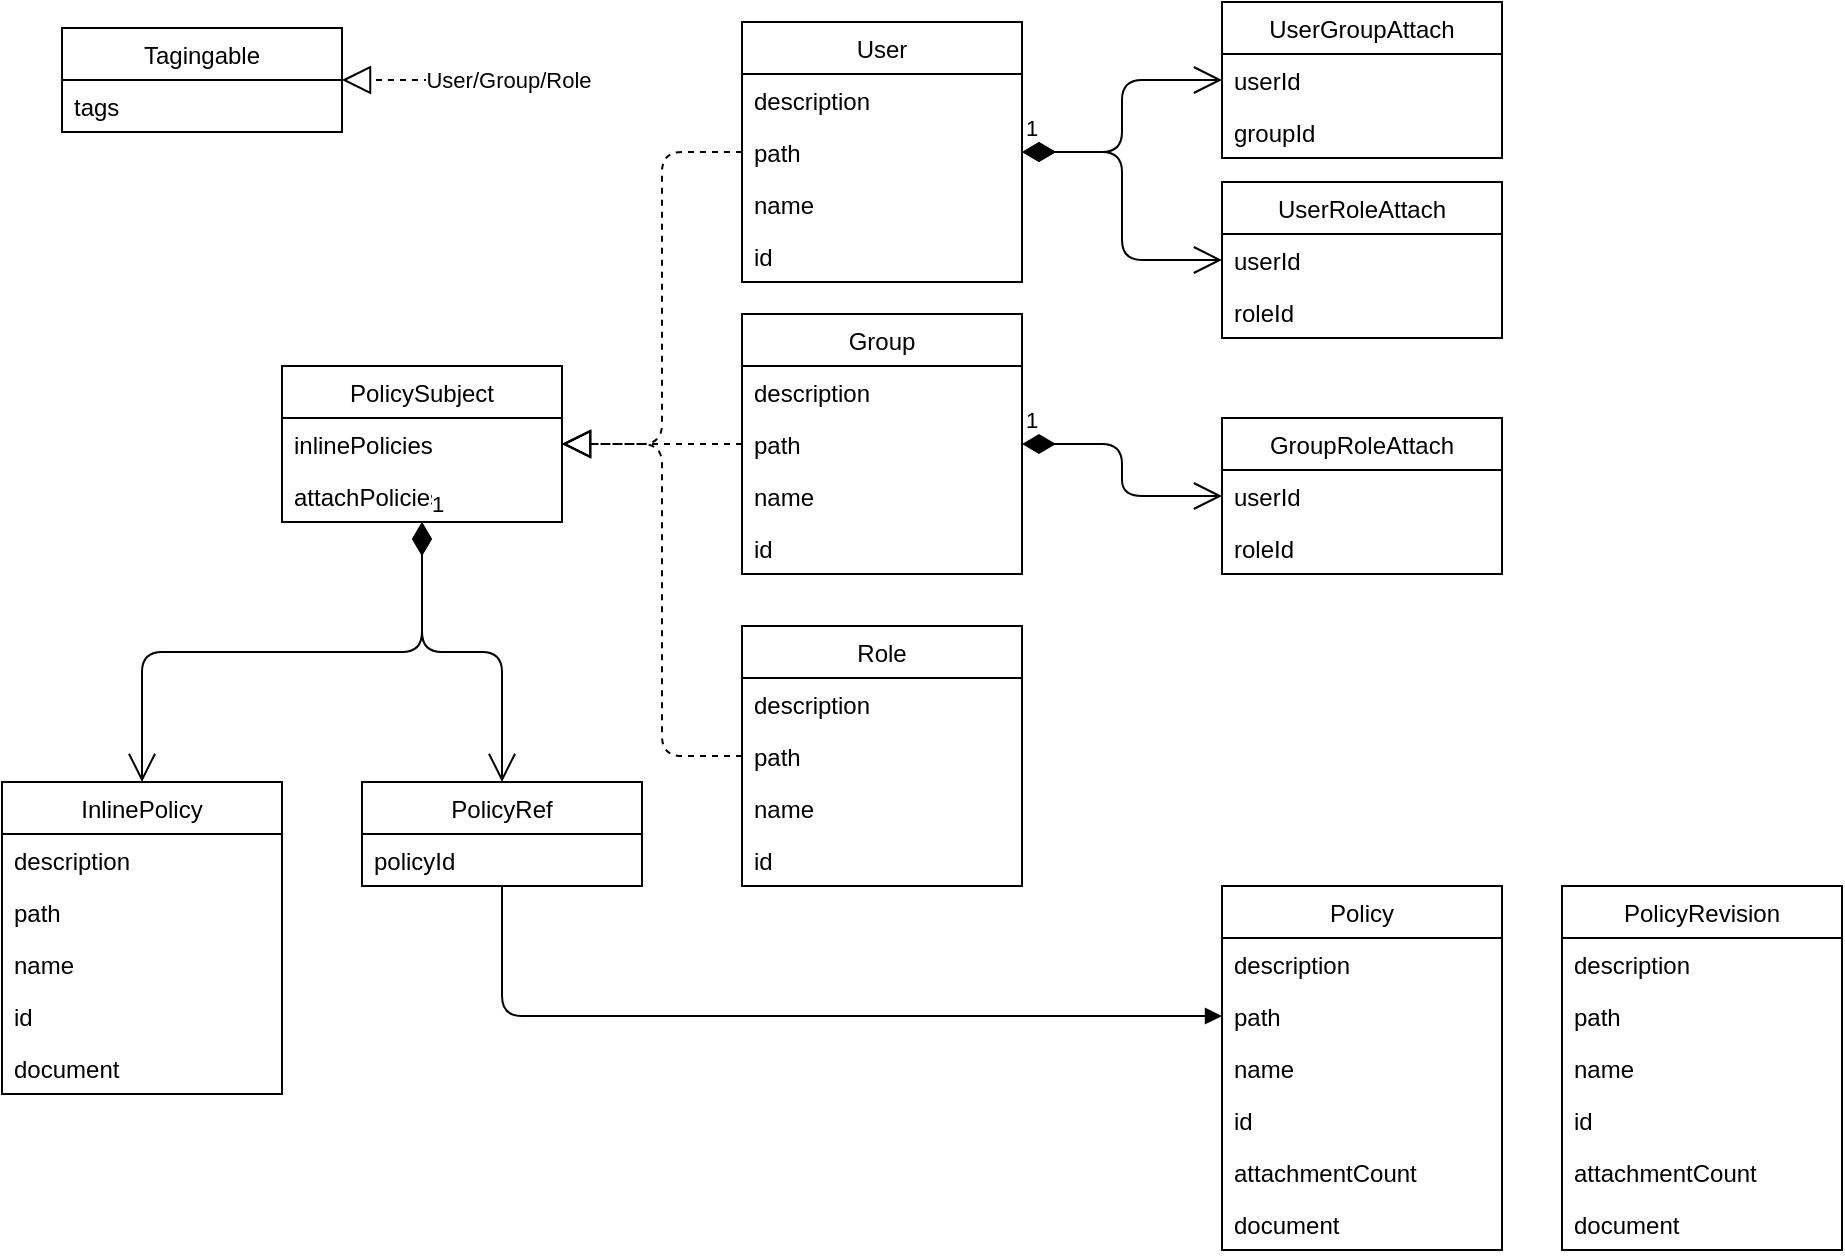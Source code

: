<mxfile version="13.5.8" type="github">
  <diagram name="Page-1" id="6133507b-19e7-1e82-6fc7-422aa6c4b21f">
    <mxGraphModel dx="2495" dy="1722" grid="1" gridSize="10" guides="1" tooltips="1" connect="1" arrows="1" fold="1" page="1" pageScale="1" pageWidth="1100" pageHeight="850" background="#ffffff" math="0" shadow="0">
      <root>
        <mxCell id="0" />
        <mxCell id="1" parent="0" />
        <mxCell id="6Y2hf54TwgyZqMxjyo4p-38" value="" style="endArrow=block;dashed=1;endFill=0;endSize=12;html=1;entryX=1;entryY=0.5;entryDx=0;entryDy=0;exitX=0;exitY=0.5;exitDx=0;exitDy=0;edgeStyle=orthogonalEdgeStyle;" edge="1" parent="1" source="6Y2hf54TwgyZqMxjyo4p-25" target="6Y2hf54TwgyZqMxjyo4p-32">
          <mxGeometry width="160" relative="1" as="geometry">
            <mxPoint x="360" y="230" as="sourcePoint" />
            <mxPoint x="520" y="230" as="targetPoint" />
            <Array as="points">
              <mxPoint x="300" y="247" />
              <mxPoint x="300" y="91" />
            </Array>
          </mxGeometry>
        </mxCell>
        <mxCell id="6Y2hf54TwgyZqMxjyo4p-39" value="" style="endArrow=block;dashed=1;endFill=0;endSize=12;html=1;entryX=1;entryY=0.5;entryDx=0;entryDy=0;edgeStyle=orthogonalEdgeStyle;" edge="1" parent="1" source="6Y2hf54TwgyZqMxjyo4p-12" target="6Y2hf54TwgyZqMxjyo4p-32">
          <mxGeometry width="160" relative="1" as="geometry">
            <mxPoint x="420" y="230" as="sourcePoint" />
            <mxPoint x="300" y="120" as="targetPoint" />
          </mxGeometry>
        </mxCell>
        <mxCell id="6Y2hf54TwgyZqMxjyo4p-12" value="Group" style="swimlane;fontStyle=0;childLayout=stackLayout;horizontal=1;startSize=26;fillColor=none;horizontalStack=0;resizeParent=1;resizeParentMax=0;resizeLast=0;collapsible=1;marginBottom=0;" vertex="1" parent="1">
          <mxGeometry x="340" y="26" width="140" height="130" as="geometry">
            <mxRectangle x="380" y="310" width="60" height="26" as="alternateBounds" />
          </mxGeometry>
        </mxCell>
        <mxCell id="6Y2hf54TwgyZqMxjyo4p-13" value="description" style="text;strokeColor=none;fillColor=none;align=left;verticalAlign=top;spacingLeft=4;spacingRight=4;overflow=hidden;rotatable=0;points=[[0,0.5],[1,0.5]];portConstraint=eastwest;" vertex="1" parent="6Y2hf54TwgyZqMxjyo4p-12">
          <mxGeometry y="26" width="140" height="26" as="geometry" />
        </mxCell>
        <mxCell id="6Y2hf54TwgyZqMxjyo4p-14" value="path" style="text;strokeColor=none;fillColor=none;align=left;verticalAlign=top;spacingLeft=4;spacingRight=4;overflow=hidden;rotatable=0;points=[[0,0.5],[1,0.5]];portConstraint=eastwest;" vertex="1" parent="6Y2hf54TwgyZqMxjyo4p-12">
          <mxGeometry y="52" width="140" height="26" as="geometry" />
        </mxCell>
        <mxCell id="6Y2hf54TwgyZqMxjyo4p-15" value="name&#xa;" style="text;strokeColor=none;fillColor=none;align=left;verticalAlign=top;spacingLeft=4;spacingRight=4;overflow=hidden;rotatable=0;points=[[0,0.5],[1,0.5]];portConstraint=eastwest;" vertex="1" parent="6Y2hf54TwgyZqMxjyo4p-12">
          <mxGeometry y="78" width="140" height="26" as="geometry" />
        </mxCell>
        <mxCell id="6Y2hf54TwgyZqMxjyo4p-16" value="id" style="text;strokeColor=none;fillColor=none;align=left;verticalAlign=top;spacingLeft=4;spacingRight=4;overflow=hidden;rotatable=0;points=[[0,0.5],[1,0.5]];portConstraint=eastwest;" vertex="1" parent="6Y2hf54TwgyZqMxjyo4p-12">
          <mxGeometry y="104" width="140" height="26" as="geometry" />
        </mxCell>
        <mxCell id="6Y2hf54TwgyZqMxjyo4p-18" value="User" style="swimlane;fontStyle=0;childLayout=stackLayout;horizontal=1;startSize=26;fillColor=none;horizontalStack=0;resizeParent=1;resizeParentMax=0;resizeLast=0;collapsible=1;marginBottom=0;" vertex="1" parent="1">
          <mxGeometry x="340" y="-120" width="140" height="130" as="geometry">
            <mxRectangle x="380" y="310" width="60" height="26" as="alternateBounds" />
          </mxGeometry>
        </mxCell>
        <mxCell id="6Y2hf54TwgyZqMxjyo4p-19" value="description" style="text;strokeColor=none;fillColor=none;align=left;verticalAlign=top;spacingLeft=4;spacingRight=4;overflow=hidden;rotatable=0;points=[[0,0.5],[1,0.5]];portConstraint=eastwest;" vertex="1" parent="6Y2hf54TwgyZqMxjyo4p-18">
          <mxGeometry y="26" width="140" height="26" as="geometry" />
        </mxCell>
        <mxCell id="6Y2hf54TwgyZqMxjyo4p-20" value="path" style="text;strokeColor=none;fillColor=none;align=left;verticalAlign=top;spacingLeft=4;spacingRight=4;overflow=hidden;rotatable=0;points=[[0,0.5],[1,0.5]];portConstraint=eastwest;" vertex="1" parent="6Y2hf54TwgyZqMxjyo4p-18">
          <mxGeometry y="52" width="140" height="26" as="geometry" />
        </mxCell>
        <mxCell id="6Y2hf54TwgyZqMxjyo4p-21" value="name&#xa;" style="text;strokeColor=none;fillColor=none;align=left;verticalAlign=top;spacingLeft=4;spacingRight=4;overflow=hidden;rotatable=0;points=[[0,0.5],[1,0.5]];portConstraint=eastwest;" vertex="1" parent="6Y2hf54TwgyZqMxjyo4p-18">
          <mxGeometry y="78" width="140" height="26" as="geometry" />
        </mxCell>
        <mxCell id="6Y2hf54TwgyZqMxjyo4p-22" value="id" style="text;strokeColor=none;fillColor=none;align=left;verticalAlign=top;spacingLeft=4;spacingRight=4;overflow=hidden;rotatable=0;points=[[0,0.5],[1,0.5]];portConstraint=eastwest;" vertex="1" parent="6Y2hf54TwgyZqMxjyo4p-18">
          <mxGeometry y="104" width="140" height="26" as="geometry" />
        </mxCell>
        <mxCell id="6Y2hf54TwgyZqMxjyo4p-23" value="Role" style="swimlane;fontStyle=0;childLayout=stackLayout;horizontal=1;startSize=26;fillColor=none;horizontalStack=0;resizeParent=1;resizeParentMax=0;resizeLast=0;collapsible=1;marginBottom=0;" vertex="1" parent="1">
          <mxGeometry x="340" y="182" width="140" height="130" as="geometry">
            <mxRectangle x="380" y="310" width="60" height="26" as="alternateBounds" />
          </mxGeometry>
        </mxCell>
        <mxCell id="6Y2hf54TwgyZqMxjyo4p-24" value="description" style="text;strokeColor=none;fillColor=none;align=left;verticalAlign=top;spacingLeft=4;spacingRight=4;overflow=hidden;rotatable=0;points=[[0,0.5],[1,0.5]];portConstraint=eastwest;" vertex="1" parent="6Y2hf54TwgyZqMxjyo4p-23">
          <mxGeometry y="26" width="140" height="26" as="geometry" />
        </mxCell>
        <mxCell id="6Y2hf54TwgyZqMxjyo4p-25" value="path" style="text;strokeColor=none;fillColor=none;align=left;verticalAlign=top;spacingLeft=4;spacingRight=4;overflow=hidden;rotatable=0;points=[[0,0.5],[1,0.5]];portConstraint=eastwest;" vertex="1" parent="6Y2hf54TwgyZqMxjyo4p-23">
          <mxGeometry y="52" width="140" height="26" as="geometry" />
        </mxCell>
        <mxCell id="6Y2hf54TwgyZqMxjyo4p-26" value="name&#xa;" style="text;strokeColor=none;fillColor=none;align=left;verticalAlign=top;spacingLeft=4;spacingRight=4;overflow=hidden;rotatable=0;points=[[0,0.5],[1,0.5]];portConstraint=eastwest;" vertex="1" parent="6Y2hf54TwgyZqMxjyo4p-23">
          <mxGeometry y="78" width="140" height="26" as="geometry" />
        </mxCell>
        <mxCell id="6Y2hf54TwgyZqMxjyo4p-27" value="id" style="text;strokeColor=none;fillColor=none;align=left;verticalAlign=top;spacingLeft=4;spacingRight=4;overflow=hidden;rotatable=0;points=[[0,0.5],[1,0.5]];portConstraint=eastwest;" vertex="1" parent="6Y2hf54TwgyZqMxjyo4p-23">
          <mxGeometry y="104" width="140" height="26" as="geometry" />
        </mxCell>
        <mxCell id="6Y2hf54TwgyZqMxjyo4p-31" value="PolicySubject" style="swimlane;fontStyle=0;childLayout=stackLayout;horizontal=1;startSize=26;fillColor=none;horizontalStack=0;resizeParent=1;resizeParentMax=0;resizeLast=0;collapsible=1;marginBottom=0;" vertex="1" parent="1">
          <mxGeometry x="110" y="52" width="140" height="78" as="geometry">
            <mxRectangle x="380" y="310" width="60" height="26" as="alternateBounds" />
          </mxGeometry>
        </mxCell>
        <mxCell id="6Y2hf54TwgyZqMxjyo4p-32" value="inlinePolicies" style="text;strokeColor=none;fillColor=none;align=left;verticalAlign=top;spacingLeft=4;spacingRight=4;overflow=hidden;rotatable=0;points=[[0,0.5],[1,0.5]];portConstraint=eastwest;" vertex="1" parent="6Y2hf54TwgyZqMxjyo4p-31">
          <mxGeometry y="26" width="140" height="26" as="geometry" />
        </mxCell>
        <mxCell id="6Y2hf54TwgyZqMxjyo4p-33" value="attachPolicies" style="text;strokeColor=none;fillColor=none;align=left;verticalAlign=top;spacingLeft=4;spacingRight=4;overflow=hidden;rotatable=0;points=[[0,0.5],[1,0.5]];portConstraint=eastwest;" vertex="1" parent="6Y2hf54TwgyZqMxjyo4p-31">
          <mxGeometry y="52" width="140" height="26" as="geometry" />
        </mxCell>
        <mxCell id="6Y2hf54TwgyZqMxjyo4p-40" value="InlinePolicy" style="swimlane;fontStyle=0;childLayout=stackLayout;horizontal=1;startSize=26;fillColor=none;horizontalStack=0;resizeParent=1;resizeParentMax=0;resizeLast=0;collapsible=1;marginBottom=0;" vertex="1" parent="1">
          <mxGeometry x="-30" y="260" width="140" height="156" as="geometry">
            <mxRectangle x="380" y="310" width="60" height="26" as="alternateBounds" />
          </mxGeometry>
        </mxCell>
        <mxCell id="6Y2hf54TwgyZqMxjyo4p-41" value="description" style="text;strokeColor=none;fillColor=none;align=left;verticalAlign=top;spacingLeft=4;spacingRight=4;overflow=hidden;rotatable=0;points=[[0,0.5],[1,0.5]];portConstraint=eastwest;" vertex="1" parent="6Y2hf54TwgyZqMxjyo4p-40">
          <mxGeometry y="26" width="140" height="26" as="geometry" />
        </mxCell>
        <mxCell id="6Y2hf54TwgyZqMxjyo4p-42" value="path" style="text;strokeColor=none;fillColor=none;align=left;verticalAlign=top;spacingLeft=4;spacingRight=4;overflow=hidden;rotatable=0;points=[[0,0.5],[1,0.5]];portConstraint=eastwest;" vertex="1" parent="6Y2hf54TwgyZqMxjyo4p-40">
          <mxGeometry y="52" width="140" height="26" as="geometry" />
        </mxCell>
        <mxCell id="6Y2hf54TwgyZqMxjyo4p-43" value="name&#xa;" style="text;strokeColor=none;fillColor=none;align=left;verticalAlign=top;spacingLeft=4;spacingRight=4;overflow=hidden;rotatable=0;points=[[0,0.5],[1,0.5]];portConstraint=eastwest;" vertex="1" parent="6Y2hf54TwgyZqMxjyo4p-40">
          <mxGeometry y="78" width="140" height="26" as="geometry" />
        </mxCell>
        <mxCell id="6Y2hf54TwgyZqMxjyo4p-44" value="id" style="text;strokeColor=none;fillColor=none;align=left;verticalAlign=top;spacingLeft=4;spacingRight=4;overflow=hidden;rotatable=0;points=[[0,0.5],[1,0.5]];portConstraint=eastwest;" vertex="1" parent="6Y2hf54TwgyZqMxjyo4p-40">
          <mxGeometry y="104" width="140" height="26" as="geometry" />
        </mxCell>
        <mxCell id="6Y2hf54TwgyZqMxjyo4p-45" value="document" style="text;strokeColor=none;fillColor=none;align=left;verticalAlign=top;spacingLeft=4;spacingRight=4;overflow=hidden;rotatable=0;points=[[0,0.5],[1,0.5]];portConstraint=eastwest;" vertex="1" parent="6Y2hf54TwgyZqMxjyo4p-40">
          <mxGeometry y="130" width="140" height="26" as="geometry" />
        </mxCell>
        <mxCell id="6Y2hf54TwgyZqMxjyo4p-65" value="1" style="endArrow=open;html=1;endSize=12;startArrow=diamondThin;startSize=14;startFill=1;edgeStyle=orthogonalEdgeStyle;align=left;verticalAlign=bottom;exitX=1;exitY=0.5;exitDx=0;exitDy=0;" edge="1" parent="1" source="6Y2hf54TwgyZqMxjyo4p-20" target="6Y2hf54TwgyZqMxjyo4p-53">
          <mxGeometry x="-1" y="3" relative="1" as="geometry">
            <mxPoint x="500" y="-170" as="sourcePoint" />
            <mxPoint x="660" y="-170" as="targetPoint" />
          </mxGeometry>
        </mxCell>
        <mxCell id="6Y2hf54TwgyZqMxjyo4p-53" value="UserGroupAttach" style="swimlane;fontStyle=0;childLayout=stackLayout;horizontal=1;startSize=26;fillColor=none;horizontalStack=0;resizeParent=1;resizeParentMax=0;resizeLast=0;collapsible=1;marginBottom=0;" vertex="1" parent="1">
          <mxGeometry x="580" y="-130" width="140" height="78" as="geometry">
            <mxRectangle x="380" y="310" width="60" height="26" as="alternateBounds" />
          </mxGeometry>
        </mxCell>
        <mxCell id="6Y2hf54TwgyZqMxjyo4p-54" value="userId" style="text;strokeColor=none;fillColor=none;align=left;verticalAlign=top;spacingLeft=4;spacingRight=4;overflow=hidden;rotatable=0;points=[[0,0.5],[1,0.5]];portConstraint=eastwest;" vertex="1" parent="6Y2hf54TwgyZqMxjyo4p-53">
          <mxGeometry y="26" width="140" height="26" as="geometry" />
        </mxCell>
        <mxCell id="6Y2hf54TwgyZqMxjyo4p-55" value="groupId" style="text;strokeColor=none;fillColor=none;align=left;verticalAlign=top;spacingLeft=4;spacingRight=4;overflow=hidden;rotatable=0;points=[[0,0.5],[1,0.5]];portConstraint=eastwest;" vertex="1" parent="6Y2hf54TwgyZqMxjyo4p-53">
          <mxGeometry y="52" width="140" height="26" as="geometry" />
        </mxCell>
        <mxCell id="6Y2hf54TwgyZqMxjyo4p-58" value="UserRoleAttach" style="swimlane;fontStyle=0;childLayout=stackLayout;horizontal=1;startSize=26;fillColor=none;horizontalStack=0;resizeParent=1;resizeParentMax=0;resizeLast=0;collapsible=1;marginBottom=0;" vertex="1" parent="1">
          <mxGeometry x="580" y="-40" width="140" height="78" as="geometry">
            <mxRectangle x="380" y="310" width="60" height="26" as="alternateBounds" />
          </mxGeometry>
        </mxCell>
        <mxCell id="6Y2hf54TwgyZqMxjyo4p-59" value="userId" style="text;strokeColor=none;fillColor=none;align=left;verticalAlign=top;spacingLeft=4;spacingRight=4;overflow=hidden;rotatable=0;points=[[0,0.5],[1,0.5]];portConstraint=eastwest;" vertex="1" parent="6Y2hf54TwgyZqMxjyo4p-58">
          <mxGeometry y="26" width="140" height="26" as="geometry" />
        </mxCell>
        <mxCell id="6Y2hf54TwgyZqMxjyo4p-60" value="roleId" style="text;strokeColor=none;fillColor=none;align=left;verticalAlign=top;spacingLeft=4;spacingRight=4;overflow=hidden;rotatable=0;points=[[0,0.5],[1,0.5]];portConstraint=eastwest;" vertex="1" parent="6Y2hf54TwgyZqMxjyo4p-58">
          <mxGeometry y="52" width="140" height="26" as="geometry" />
        </mxCell>
        <mxCell id="6Y2hf54TwgyZqMxjyo4p-66" value="1" style="endArrow=open;html=1;endSize=12;startArrow=diamondThin;startSize=14;startFill=1;edgeStyle=orthogonalEdgeStyle;align=left;verticalAlign=bottom;" edge="1" parent="1" source="6Y2hf54TwgyZqMxjyo4p-18" target="6Y2hf54TwgyZqMxjyo4p-58">
          <mxGeometry x="-1" y="3" relative="1" as="geometry">
            <mxPoint x="490" y="-45.0" as="sourcePoint" />
            <mxPoint x="590" y="-80.941" as="targetPoint" />
          </mxGeometry>
        </mxCell>
        <mxCell id="6Y2hf54TwgyZqMxjyo4p-62" value="GroupRoleAttach" style="swimlane;fontStyle=0;childLayout=stackLayout;horizontal=1;startSize=26;fillColor=none;horizontalStack=0;resizeParent=1;resizeParentMax=0;resizeLast=0;collapsible=1;marginBottom=0;" vertex="1" parent="1">
          <mxGeometry x="580" y="78" width="140" height="78" as="geometry">
            <mxRectangle x="380" y="310" width="60" height="26" as="alternateBounds" />
          </mxGeometry>
        </mxCell>
        <mxCell id="6Y2hf54TwgyZqMxjyo4p-63" value="userId" style="text;strokeColor=none;fillColor=none;align=left;verticalAlign=top;spacingLeft=4;spacingRight=4;overflow=hidden;rotatable=0;points=[[0,0.5],[1,0.5]];portConstraint=eastwest;" vertex="1" parent="6Y2hf54TwgyZqMxjyo4p-62">
          <mxGeometry y="26" width="140" height="26" as="geometry" />
        </mxCell>
        <mxCell id="6Y2hf54TwgyZqMxjyo4p-64" value="roleId" style="text;strokeColor=none;fillColor=none;align=left;verticalAlign=top;spacingLeft=4;spacingRight=4;overflow=hidden;rotatable=0;points=[[0,0.5],[1,0.5]];portConstraint=eastwest;" vertex="1" parent="6Y2hf54TwgyZqMxjyo4p-62">
          <mxGeometry y="52" width="140" height="26" as="geometry" />
        </mxCell>
        <mxCell id="6Y2hf54TwgyZqMxjyo4p-67" value="1" style="endArrow=open;html=1;endSize=12;startArrow=diamondThin;startSize=14;startFill=1;edgeStyle=orthogonalEdgeStyle;align=left;verticalAlign=bottom;" edge="1" parent="1" source="6Y2hf54TwgyZqMxjyo4p-12" target="6Y2hf54TwgyZqMxjyo4p-62">
          <mxGeometry x="-1" y="3" relative="1" as="geometry">
            <mxPoint x="490" y="-44.941" as="sourcePoint" />
            <mxPoint x="590" y="9.059" as="targetPoint" />
          </mxGeometry>
        </mxCell>
        <mxCell id="6Y2hf54TwgyZqMxjyo4p-68" value="1" style="endArrow=open;html=1;endSize=12;startArrow=diamondThin;startSize=14;startFill=1;edgeStyle=orthogonalEdgeStyle;align=left;verticalAlign=bottom;" edge="1" parent="1" source="6Y2hf54TwgyZqMxjyo4p-31" target="6Y2hf54TwgyZqMxjyo4p-40">
          <mxGeometry x="-1" y="3" relative="1" as="geometry">
            <mxPoint x="490" y="101.059" as="sourcePoint" />
            <mxPoint x="590" y="126.941" as="targetPoint" />
          </mxGeometry>
        </mxCell>
        <mxCell id="6Y2hf54TwgyZqMxjyo4p-69" value="1" style="endArrow=open;html=1;endSize=12;startArrow=diamondThin;startSize=14;startFill=1;edgeStyle=orthogonalEdgeStyle;align=left;verticalAlign=bottom;entryX=0.5;entryY=0;entryDx=0;entryDy=0;" edge="1" parent="1" source="6Y2hf54TwgyZqMxjyo4p-31" target="6Y2hf54TwgyZqMxjyo4p-46">
          <mxGeometry x="-1" y="3" relative="1" as="geometry">
            <mxPoint x="190.059" y="140.0" as="sourcePoint" />
            <mxPoint x="50.059" y="270" as="targetPoint" />
          </mxGeometry>
        </mxCell>
        <mxCell id="6Y2hf54TwgyZqMxjyo4p-46" value="PolicyRef" style="swimlane;fontStyle=0;childLayout=stackLayout;horizontal=1;startSize=26;fillColor=none;horizontalStack=0;resizeParent=1;resizeParentMax=0;resizeLast=0;collapsible=1;marginBottom=0;" vertex="1" parent="1">
          <mxGeometry x="150" y="260" width="140" height="52" as="geometry">
            <mxRectangle x="380" y="310" width="60" height="26" as="alternateBounds" />
          </mxGeometry>
        </mxCell>
        <mxCell id="6Y2hf54TwgyZqMxjyo4p-47" value="policyId" style="text;strokeColor=none;fillColor=none;align=left;verticalAlign=top;spacingLeft=4;spacingRight=4;overflow=hidden;rotatable=0;points=[[0,0.5],[1,0.5]];portConstraint=eastwest;" vertex="1" parent="6Y2hf54TwgyZqMxjyo4p-46">
          <mxGeometry y="26" width="140" height="26" as="geometry" />
        </mxCell>
        <mxCell id="6Y2hf54TwgyZqMxjyo4p-73" value="" style="endArrow=block;dashed=1;endFill=0;endSize=12;html=1;edgeStyle=orthogonalEdgeStyle;entryX=1;entryY=0.5;entryDx=0;entryDy=0;" edge="1" parent="1" source="6Y2hf54TwgyZqMxjyo4p-18" target="6Y2hf54TwgyZqMxjyo4p-32">
          <mxGeometry width="160" relative="1" as="geometry">
            <mxPoint x="350" y="101" as="sourcePoint" />
            <mxPoint x="260" y="101" as="targetPoint" />
            <Array as="points">
              <mxPoint x="300" y="-55" />
              <mxPoint x="300" y="91" />
            </Array>
          </mxGeometry>
        </mxCell>
        <mxCell id="6Y2hf54TwgyZqMxjyo4p-70" value="Tagingable" style="swimlane;fontStyle=0;childLayout=stackLayout;horizontal=1;startSize=26;fillColor=none;horizontalStack=0;resizeParent=1;resizeParentMax=0;resizeLast=0;collapsible=1;marginBottom=0;" vertex="1" parent="1">
          <mxGeometry y="-117" width="140" height="52" as="geometry">
            <mxRectangle x="380" y="310" width="60" height="26" as="alternateBounds" />
          </mxGeometry>
        </mxCell>
        <mxCell id="6Y2hf54TwgyZqMxjyo4p-71" value="tags" style="text;strokeColor=none;fillColor=none;align=left;verticalAlign=top;spacingLeft=4;spacingRight=4;overflow=hidden;rotatable=0;points=[[0,0.5],[1,0.5]];portConstraint=eastwest;" vertex="1" parent="6Y2hf54TwgyZqMxjyo4p-70">
          <mxGeometry y="26" width="140" height="26" as="geometry" />
        </mxCell>
        <mxCell id="6Y2hf54TwgyZqMxjyo4p-76" value="" style="endArrow=block;dashed=1;endFill=0;endSize=12;html=1;entryX=1;entryY=0.5;entryDx=0;entryDy=0;" edge="1" parent="1" target="6Y2hf54TwgyZqMxjyo4p-70">
          <mxGeometry width="160" relative="1" as="geometry">
            <mxPoint x="250" y="-91" as="sourcePoint" />
            <mxPoint x="190" y="-0.06" as="targetPoint" />
          </mxGeometry>
        </mxCell>
        <mxCell id="6Y2hf54TwgyZqMxjyo4p-77" value="User/Group/Role" style="edgeLabel;html=1;align=center;verticalAlign=middle;resizable=0;points=[];" vertex="1" connectable="0" parent="6Y2hf54TwgyZqMxjyo4p-76">
          <mxGeometry x="-0.503" relative="1" as="geometry">
            <mxPoint as="offset" />
          </mxGeometry>
        </mxCell>
        <mxCell id="6Y2hf54TwgyZqMxjyo4p-78" value="" style="endArrow=block;endFill=1;html=1;align=left;verticalAlign=top;entryX=0;entryY=0.5;entryDx=0;entryDy=0;edgeStyle=orthogonalEdgeStyle;" edge="1" parent="1" source="6Y2hf54TwgyZqMxjyo4p-46" target="6Y2hf54TwgyZqMxjyo4p-8">
          <mxGeometry x="-1" relative="1" as="geometry">
            <mxPoint x="510" y="270" as="sourcePoint" />
            <mxPoint x="670" y="270" as="targetPoint" />
          </mxGeometry>
        </mxCell>
        <mxCell id="6Y2hf54TwgyZqMxjyo4p-6" value="Policy" style="swimlane;fontStyle=0;childLayout=stackLayout;horizontal=1;startSize=26;fillColor=none;horizontalStack=0;resizeParent=1;resizeParentMax=0;resizeLast=0;collapsible=1;marginBottom=0;" vertex="1" parent="1">
          <mxGeometry x="580" y="312" width="140" height="182" as="geometry">
            <mxRectangle x="380" y="310" width="60" height="26" as="alternateBounds" />
          </mxGeometry>
        </mxCell>
        <mxCell id="6Y2hf54TwgyZqMxjyo4p-7" value="description" style="text;strokeColor=none;fillColor=none;align=left;verticalAlign=top;spacingLeft=4;spacingRight=4;overflow=hidden;rotatable=0;points=[[0,0.5],[1,0.5]];portConstraint=eastwest;" vertex="1" parent="6Y2hf54TwgyZqMxjyo4p-6">
          <mxGeometry y="26" width="140" height="26" as="geometry" />
        </mxCell>
        <mxCell id="6Y2hf54TwgyZqMxjyo4p-8" value="path" style="text;strokeColor=none;fillColor=none;align=left;verticalAlign=top;spacingLeft=4;spacingRight=4;overflow=hidden;rotatable=0;points=[[0,0.5],[1,0.5]];portConstraint=eastwest;" vertex="1" parent="6Y2hf54TwgyZqMxjyo4p-6">
          <mxGeometry y="52" width="140" height="26" as="geometry" />
        </mxCell>
        <mxCell id="6Y2hf54TwgyZqMxjyo4p-9" value="name&#xa;" style="text;strokeColor=none;fillColor=none;align=left;verticalAlign=top;spacingLeft=4;spacingRight=4;overflow=hidden;rotatable=0;points=[[0,0.5],[1,0.5]];portConstraint=eastwest;" vertex="1" parent="6Y2hf54TwgyZqMxjyo4p-6">
          <mxGeometry y="78" width="140" height="26" as="geometry" />
        </mxCell>
        <mxCell id="6Y2hf54TwgyZqMxjyo4p-11" value="id" style="text;strokeColor=none;fillColor=none;align=left;verticalAlign=top;spacingLeft=4;spacingRight=4;overflow=hidden;rotatable=0;points=[[0,0.5],[1,0.5]];portConstraint=eastwest;" vertex="1" parent="6Y2hf54TwgyZqMxjyo4p-6">
          <mxGeometry y="104" width="140" height="26" as="geometry" />
        </mxCell>
        <mxCell id="6Y2hf54TwgyZqMxjyo4p-80" value="attachmentCount" style="text;strokeColor=none;fillColor=none;align=left;verticalAlign=top;spacingLeft=4;spacingRight=4;overflow=hidden;rotatable=0;points=[[0,0.5],[1,0.5]];portConstraint=eastwest;" vertex="1" parent="6Y2hf54TwgyZqMxjyo4p-6">
          <mxGeometry y="130" width="140" height="26" as="geometry" />
        </mxCell>
        <mxCell id="6Y2hf54TwgyZqMxjyo4p-17" value="document" style="text;strokeColor=none;fillColor=none;align=left;verticalAlign=top;spacingLeft=4;spacingRight=4;overflow=hidden;rotatable=0;points=[[0,0.5],[1,0.5]];portConstraint=eastwest;" vertex="1" parent="6Y2hf54TwgyZqMxjyo4p-6">
          <mxGeometry y="156" width="140" height="26" as="geometry" />
        </mxCell>
        <mxCell id="6Y2hf54TwgyZqMxjyo4p-81" value="PolicyRevision" style="swimlane;fontStyle=0;childLayout=stackLayout;horizontal=1;startSize=26;fillColor=none;horizontalStack=0;resizeParent=1;resizeParentMax=0;resizeLast=0;collapsible=1;marginBottom=0;" vertex="1" parent="1">
          <mxGeometry x="750" y="312" width="140" height="182" as="geometry">
            <mxRectangle x="380" y="310" width="60" height="26" as="alternateBounds" />
          </mxGeometry>
        </mxCell>
        <mxCell id="6Y2hf54TwgyZqMxjyo4p-82" value="description" style="text;strokeColor=none;fillColor=none;align=left;verticalAlign=top;spacingLeft=4;spacingRight=4;overflow=hidden;rotatable=0;points=[[0,0.5],[1,0.5]];portConstraint=eastwest;" vertex="1" parent="6Y2hf54TwgyZqMxjyo4p-81">
          <mxGeometry y="26" width="140" height="26" as="geometry" />
        </mxCell>
        <mxCell id="6Y2hf54TwgyZqMxjyo4p-83" value="path" style="text;strokeColor=none;fillColor=none;align=left;verticalAlign=top;spacingLeft=4;spacingRight=4;overflow=hidden;rotatable=0;points=[[0,0.5],[1,0.5]];portConstraint=eastwest;" vertex="1" parent="6Y2hf54TwgyZqMxjyo4p-81">
          <mxGeometry y="52" width="140" height="26" as="geometry" />
        </mxCell>
        <mxCell id="6Y2hf54TwgyZqMxjyo4p-84" value="name&#xa;" style="text;strokeColor=none;fillColor=none;align=left;verticalAlign=top;spacingLeft=4;spacingRight=4;overflow=hidden;rotatable=0;points=[[0,0.5],[1,0.5]];portConstraint=eastwest;" vertex="1" parent="6Y2hf54TwgyZqMxjyo4p-81">
          <mxGeometry y="78" width="140" height="26" as="geometry" />
        </mxCell>
        <mxCell id="6Y2hf54TwgyZqMxjyo4p-85" value="id" style="text;strokeColor=none;fillColor=none;align=left;verticalAlign=top;spacingLeft=4;spacingRight=4;overflow=hidden;rotatable=0;points=[[0,0.5],[1,0.5]];portConstraint=eastwest;" vertex="1" parent="6Y2hf54TwgyZqMxjyo4p-81">
          <mxGeometry y="104" width="140" height="26" as="geometry" />
        </mxCell>
        <mxCell id="6Y2hf54TwgyZqMxjyo4p-86" value="attachmentCount" style="text;strokeColor=none;fillColor=none;align=left;verticalAlign=top;spacingLeft=4;spacingRight=4;overflow=hidden;rotatable=0;points=[[0,0.5],[1,0.5]];portConstraint=eastwest;" vertex="1" parent="6Y2hf54TwgyZqMxjyo4p-81">
          <mxGeometry y="130" width="140" height="26" as="geometry" />
        </mxCell>
        <mxCell id="6Y2hf54TwgyZqMxjyo4p-87" value="document" style="text;strokeColor=none;fillColor=none;align=left;verticalAlign=top;spacingLeft=4;spacingRight=4;overflow=hidden;rotatable=0;points=[[0,0.5],[1,0.5]];portConstraint=eastwest;" vertex="1" parent="6Y2hf54TwgyZqMxjyo4p-81">
          <mxGeometry y="156" width="140" height="26" as="geometry" />
        </mxCell>
      </root>
    </mxGraphModel>
  </diagram>
</mxfile>
